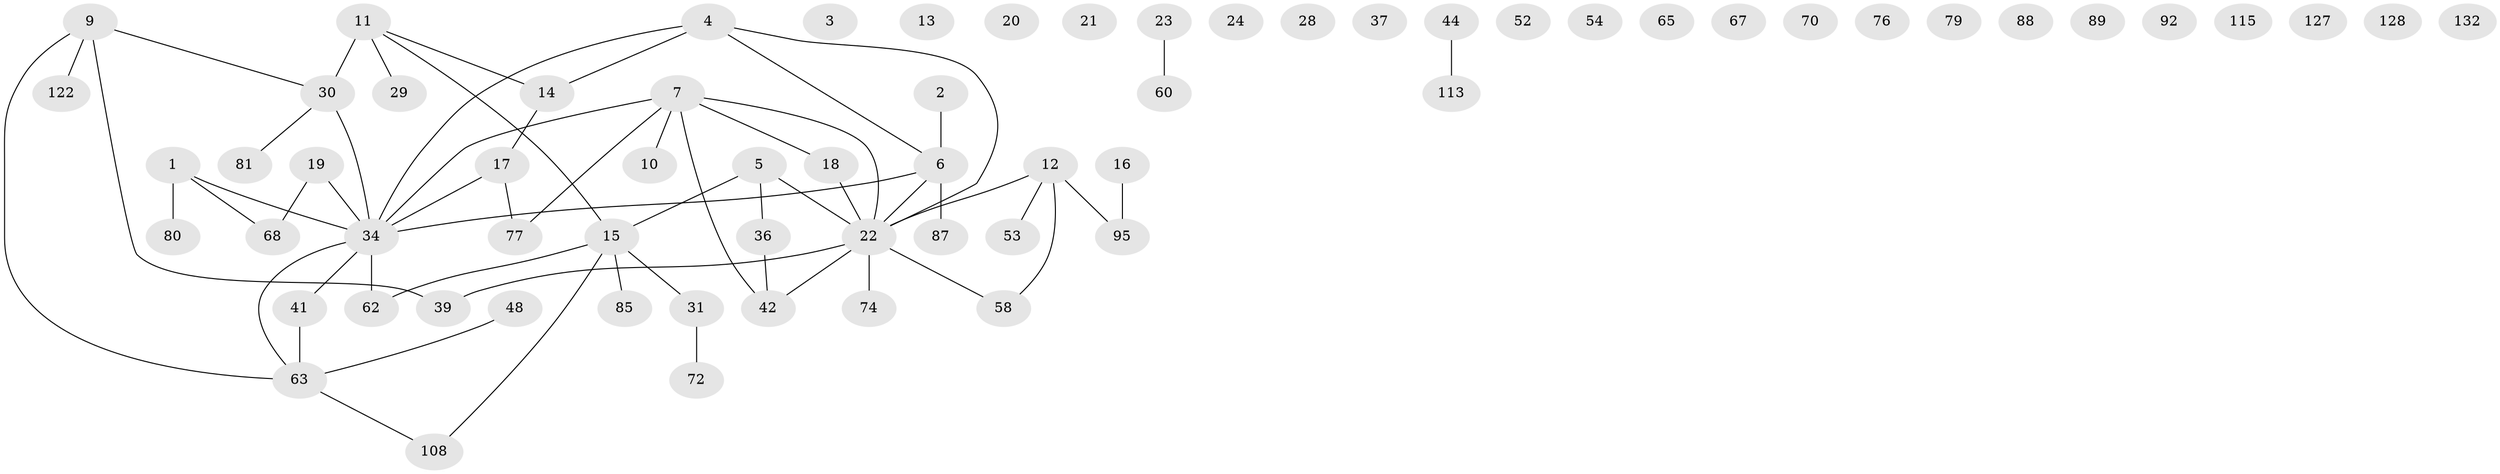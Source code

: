 // original degree distribution, {1: 0.2932330827067669, 2: 0.2631578947368421, 3: 0.18045112781954886, 4: 0.09774436090225563, 0: 0.12781954887218044, 6: 0.015037593984962405, 5: 0.022556390977443608}
// Generated by graph-tools (version 1.1) at 2025/13/03/09/25 04:13:08]
// undirected, 66 vertices, 59 edges
graph export_dot {
graph [start="1"]
  node [color=gray90,style=filled];
  1 [super="+32"];
  2;
  3 [super="+125+131"];
  4 [super="+73"];
  5 [super="+33"];
  6 [super="+45+8"];
  7 [super="+91+84+93"];
  9 [super="+83+26+25"];
  10;
  11 [super="+107"];
  12 [super="+57+118"];
  13;
  14 [super="+90+43"];
  15 [super="+50+47"];
  16 [super="+27"];
  17 [super="+78"];
  18;
  19 [super="+116"];
  20 [super="+117"];
  21;
  22 [super="+55+46+114"];
  23 [super="+35"];
  24;
  28 [super="+111"];
  29;
  30 [super="+98+61"];
  31 [super="+38"];
  34 [super="+49+106"];
  36;
  37;
  39 [super="+40"];
  41;
  42 [super="+105"];
  44 [super="+112"];
  48;
  52;
  53;
  54;
  58;
  60 [super="+104"];
  62;
  63 [super="+69"];
  65;
  67 [super="+126"];
  68;
  70;
  72;
  74;
  76;
  77;
  79;
  80;
  81;
  85 [super="+124"];
  87;
  88;
  89;
  92;
  95 [super="+96"];
  108;
  113;
  115;
  122;
  127;
  128;
  132;
  1 -- 80;
  1 -- 68;
  1 -- 34;
  2 -- 6;
  4 -- 22;
  4 -- 34;
  4 -- 6;
  4 -- 14;
  5 -- 36;
  5 -- 22;
  5 -- 15;
  6 -- 34;
  6 -- 87;
  6 -- 22;
  7 -- 18;
  7 -- 10;
  7 -- 22;
  7 -- 77;
  7 -- 34;
  7 -- 42;
  9 -- 39;
  9 -- 122;
  9 -- 30;
  9 -- 63;
  11 -- 29;
  11 -- 30 [weight=3];
  11 -- 15;
  11 -- 14;
  12 -- 53;
  12 -- 22;
  12 -- 95;
  12 -- 58;
  14 -- 17;
  15 -- 85;
  15 -- 62;
  15 -- 108;
  15 -- 31;
  16 -- 95;
  17 -- 77;
  17 -- 34;
  18 -- 22;
  19 -- 68;
  19 -- 34;
  22 -- 58;
  22 -- 42;
  22 -- 74;
  22 -- 39;
  23 -- 60;
  30 -- 81;
  30 -- 34;
  31 -- 72;
  34 -- 63;
  34 -- 62;
  34 -- 41;
  36 -- 42;
  41 -- 63;
  44 -- 113;
  48 -- 63;
  63 -- 108;
}
